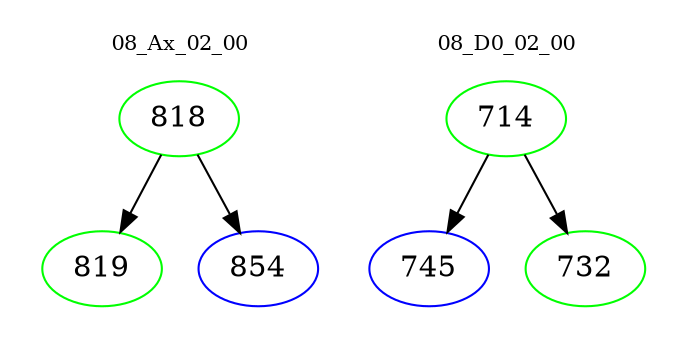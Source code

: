 digraph{
subgraph cluster_0 {
color = white
label = "08_Ax_02_00";
fontsize=10;
T0_818 [label="818", color="green"]
T0_818 -> T0_819 [color="black"]
T0_819 [label="819", color="green"]
T0_818 -> T0_854 [color="black"]
T0_854 [label="854", color="blue"]
}
subgraph cluster_1 {
color = white
label = "08_D0_02_00";
fontsize=10;
T1_714 [label="714", color="green"]
T1_714 -> T1_745 [color="black"]
T1_745 [label="745", color="blue"]
T1_714 -> T1_732 [color="black"]
T1_732 [label="732", color="green"]
}
}

